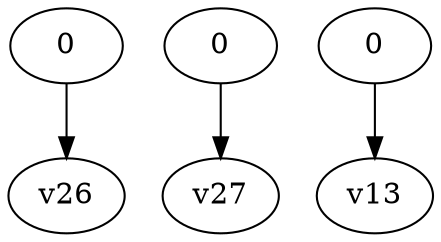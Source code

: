 digraph G { 
v14 [label="0"]; 
v17 [label="0"]; 
v40 [label="0"]; 
v14 -> v26;
v17 -> v27;
v40 -> v13;
}